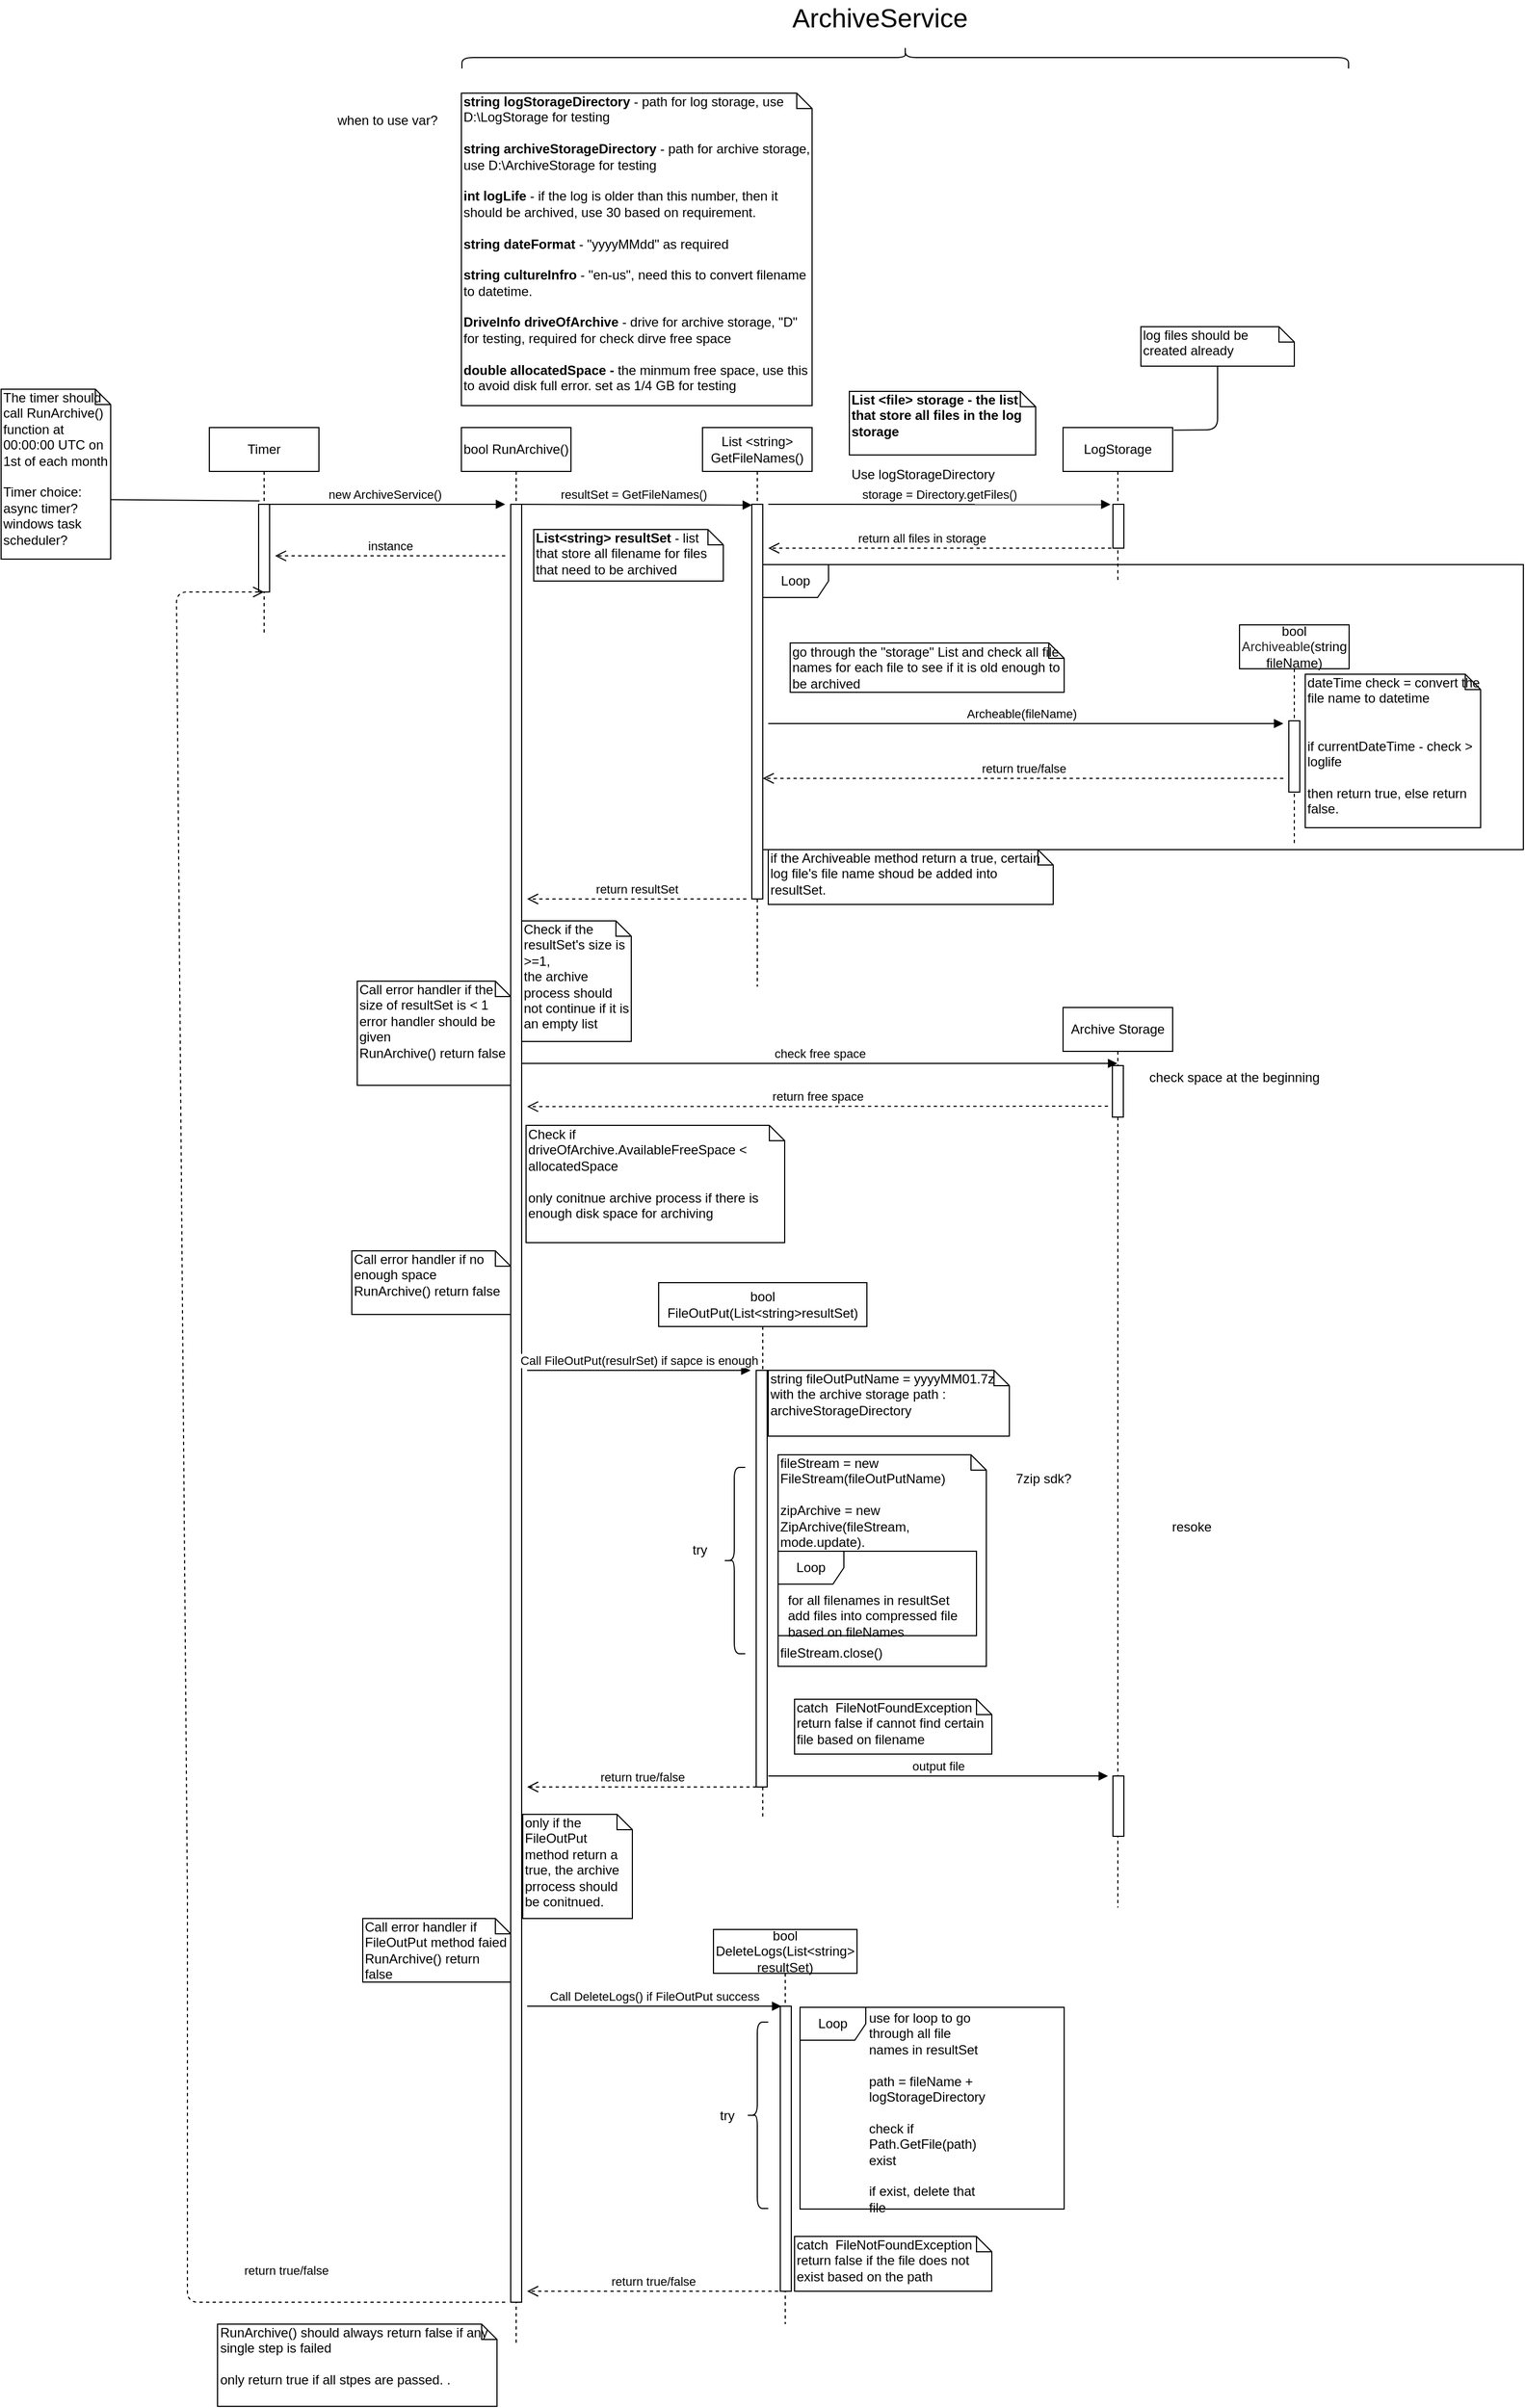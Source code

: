 <mxfile version="12.3.0" type="google" pages="1"><diagram id="E5l_w2CU407vk_3P6Jwm" name="Page-1"><mxGraphModel dx="2957" dy="1990" grid="1" gridSize="10" guides="1" tooltips="1" connect="1" arrows="1" fold="1" page="1" pageScale="1" pageWidth="850" pageHeight="1100" math="0" shadow="0"><root><mxCell id="0"/><mxCell id="1" parent="0"/><mxCell id="uNK2dcy5OQRHHUm-rOzJ-7" value="Loop" style="shape=umlFrame;whiteSpace=wrap;html=1;" parent="1" vertex="1"><mxGeometry x="559" y="1461" width="241" height="184" as="geometry"/></mxCell><mxCell id="OjsVHuX4lb_IaZjOLAwM-1" value="Timer" style="shape=umlLifeline;perimeter=lifelinePerimeter;whiteSpace=wrap;html=1;container=1;collapsible=0;recursiveResize=0;outlineConnect=0;" parent="1" vertex="1"><mxGeometry x="20" y="20" width="100" height="190" as="geometry"/></mxCell><mxCell id="OjsVHuX4lb_IaZjOLAwM-10" value="" style="html=1;points=[];perimeter=orthogonalPerimeter;" parent="OjsVHuX4lb_IaZjOLAwM-1" vertex="1"><mxGeometry x="45" y="70" width="10" height="80" as="geometry"/></mxCell><mxCell id="OjsVHuX4lb_IaZjOLAwM-2" value="bool RunArchive()" style="shape=umlLifeline;perimeter=lifelinePerimeter;whiteSpace=wrap;html=1;container=1;collapsible=0;recursiveResize=0;outlineConnect=0;" parent="1" vertex="1"><mxGeometry x="250" y="20" width="100" height="1750" as="geometry"/></mxCell><mxCell id="OjsVHuX4lb_IaZjOLAwM-11" value="" style="html=1;points=[];perimeter=orthogonalPerimeter;" parent="OjsVHuX4lb_IaZjOLAwM-2" vertex="1"><mxGeometry x="45" y="70" width="10" height="1640" as="geometry"/></mxCell><mxCell id="OjsVHuX4lb_IaZjOLAwM-3" value="List &amp;lt;string&amp;gt; GetFileNames()" style="shape=umlLifeline;perimeter=lifelinePerimeter;whiteSpace=wrap;html=1;container=1;collapsible=0;recursiveResize=0;outlineConnect=0;" parent="1" vertex="1"><mxGeometry x="470" y="20" width="100" height="510" as="geometry"/></mxCell><mxCell id="OjsVHuX4lb_IaZjOLAwM-13" value="" style="html=1;points=[];perimeter=orthogonalPerimeter;" parent="OjsVHuX4lb_IaZjOLAwM-3" vertex="1"><mxGeometry x="45" y="70" width="10" height="360" as="geometry"/></mxCell><mxCell id="OjsVHuX4lb_IaZjOLAwM-4" value="LogStorage" style="shape=umlLifeline;perimeter=lifelinePerimeter;whiteSpace=wrap;html=1;container=1;collapsible=0;recursiveResize=0;outlineConnect=0;" parent="1" vertex="1"><mxGeometry x="799" y="20" width="100" height="140" as="geometry"/></mxCell><mxCell id="OjsVHuX4lb_IaZjOLAwM-15" value="" style="html=1;points=[];perimeter=orthogonalPerimeter;" parent="OjsVHuX4lb_IaZjOLAwM-4" vertex="1"><mxGeometry x="45.5" y="70" width="10" height="40" as="geometry"/></mxCell><mxCell id="OjsVHuX4lb_IaZjOLAwM-8" value="log files should be created already" style="shape=note;whiteSpace=wrap;html=1;size=14;verticalAlign=top;align=left;spacingTop=-6;" parent="1" vertex="1"><mxGeometry x="870" y="-72" width="140" height="36" as="geometry"/></mxCell><mxCell id="OjsVHuX4lb_IaZjOLAwM-9" value="new ArchiveService()" style="html=1;verticalAlign=bottom;endArrow=block;" parent="1" edge="1"><mxGeometry width="80" relative="1" as="geometry"><mxPoint x="70" y="90" as="sourcePoint"/><mxPoint x="290" y="90" as="targetPoint"/></mxGeometry></mxCell><mxCell id="OjsVHuX4lb_IaZjOLAwM-14" value="resultSet = GetFileNames()" style="html=1;verticalAlign=bottom;endArrow=block;entryX=0.02;entryY=0.002;entryDx=0;entryDy=0;entryPerimeter=0;" parent="1" target="OjsVHuX4lb_IaZjOLAwM-13" edge="1"><mxGeometry width="80" relative="1" as="geometry"><mxPoint x="300" y="90" as="sourcePoint"/><mxPoint x="380" y="90" as="targetPoint"/></mxGeometry></mxCell><mxCell id="OjsVHuX4lb_IaZjOLAwM-16" value="storage = Directory.getFiles()" style="html=1;verticalAlign=bottom;endArrow=block;entryX=-0.22;entryY=0.003;entryDx=0;entryDy=0;entryPerimeter=0;" parent="1" target="OjsVHuX4lb_IaZjOLAwM-15" edge="1"><mxGeometry width="80" relative="1" as="geometry"><mxPoint x="530" y="90" as="sourcePoint"/><mxPoint x="710" y="91" as="targetPoint"/></mxGeometry></mxCell><mxCell id="OjsVHuX4lb_IaZjOLAwM-18" value="&lt;font style=&quot;font-size: 12px&quot;&gt;bool &lt;br&gt;&lt;span style=&quot;color: rgb(34 , 34 , 34) ; font-family: &amp;#34;arial&amp;#34; , sans-serif ; text-align: left ; white-space: pre-wrap&quot;&gt;Archiveable&lt;/span&gt;(string fileName)&lt;/font&gt;" style="shape=umlLifeline;perimeter=lifelinePerimeter;whiteSpace=wrap;html=1;container=1;collapsible=0;recursiveResize=0;outlineConnect=0;" parent="1" vertex="1"><mxGeometry x="960" y="200" width="100" height="200" as="geometry"/></mxCell><mxCell id="OjsVHuX4lb_IaZjOLAwM-19" value="" style="html=1;points=[];perimeter=orthogonalPerimeter;" parent="OjsVHuX4lb_IaZjOLAwM-18" vertex="1"><mxGeometry x="45" y="87.5" width="10" height="65" as="geometry"/></mxCell><mxCell id="OjsVHuX4lb_IaZjOLAwM-22" value="" style="endArrow=none;html=1;entryX=0.5;entryY=1;entryDx=0;entryDy=0;entryPerimeter=0;exitX=1.01;exitY=0.017;exitDx=0;exitDy=0;exitPerimeter=0;" parent="1" source="OjsVHuX4lb_IaZjOLAwM-4" target="OjsVHuX4lb_IaZjOLAwM-8" edge="1"><mxGeometry width="50" height="50" relative="1" as="geometry"><mxPoint x="1166" y="100" as="sourcePoint"/><mxPoint x="1080" y="-52.5" as="targetPoint"/><Array as="points"><mxPoint x="940" y="22"/></Array></mxGeometry></mxCell><mxCell id="OjsVHuX4lb_IaZjOLAwM-23" value="return all files in storage" style="html=1;verticalAlign=bottom;endArrow=open;dashed=1;endSize=8;" parent="1" edge="1"><mxGeometry x="0.125" relative="1" as="geometry"><mxPoint x="849" y="130" as="sourcePoint"/><mxPoint x="530" y="130" as="targetPoint"/><mxPoint as="offset"/></mxGeometry></mxCell><mxCell id="OjsVHuX4lb_IaZjOLAwM-24" value="Archeable(fileName)" style="html=1;verticalAlign=bottom;endArrow=block;" parent="1" edge="1"><mxGeometry x="-0.02" width="80" relative="1" as="geometry"><mxPoint x="530" y="290" as="sourcePoint"/><mxPoint x="1000" y="290" as="targetPoint"/><mxPoint as="offset"/></mxGeometry></mxCell><mxCell id="OjsVHuX4lb_IaZjOLAwM-26" value="dateTime check = convert the file name to datetime&amp;nbsp;&lt;br&gt;&lt;br&gt;&lt;br&gt;if currentDateTime - check &amp;gt; loglife&amp;nbsp;&lt;br&gt;&lt;br&gt;then return true, else return false." style="shape=note;whiteSpace=wrap;html=1;size=14;verticalAlign=top;align=left;spacingTop=-6;" parent="1" vertex="1"><mxGeometry x="1020" y="245" width="160" height="140" as="geometry"/></mxCell><mxCell id="OjsVHuX4lb_IaZjOLAwM-28" value="&lt;b&gt;string logStorageDirectory&lt;/b&gt; - path for log storage, use D:\LogStorage for testing&lt;br&gt;&lt;br&gt;&lt;b&gt;string archiveStorageDirectory&lt;/b&gt; - path for archive storage, use D:\ArchiveStorage for testing&lt;br&gt;&lt;br&gt;&lt;b&gt;int logLife&lt;/b&gt; - if the log is older than this number, then it should be archived, use 30 based on requirement.&lt;br&gt;&lt;br&gt;&lt;b&gt;string dateFormat&lt;/b&gt; - &quot;yyyyMMdd&quot; as required&lt;br&gt;&lt;br&gt;&lt;b&gt;string cultureInfro&lt;/b&gt; - &quot;en-us&quot;, need this to convert filename to datetime.&lt;br&gt;&lt;br&gt;&lt;b&gt;DriveInfo driveOfArchive&lt;/b&gt;&amp;nbsp;- drive for archive storage, &quot;D&quot; for testing, required for check dirve free space&lt;br&gt;&lt;br&gt;&lt;b&gt;double allocatedSpace - &lt;/b&gt;the minmum free space, use this to avoid disk full error. set as 1/4 GB for testing&lt;br&gt;&lt;br&gt;&lt;b&gt;&lt;br&gt;&lt;/b&gt;" style="shape=note;whiteSpace=wrap;html=1;size=14;verticalAlign=top;align=left;spacingTop=-6;" parent="1" vertex="1"><mxGeometry x="250" y="-285" width="320" height="285" as="geometry"/></mxCell><mxCell id="OjsVHuX4lb_IaZjOLAwM-30" value="return resultSet" style="html=1;verticalAlign=bottom;endArrow=open;dashed=1;endSize=8;" parent="1" edge="1"><mxGeometry relative="1" as="geometry"><mxPoint x="510" y="450" as="sourcePoint"/><mxPoint x="310" y="450" as="targetPoint"/></mxGeometry></mxCell><mxCell id="OjsVHuX4lb_IaZjOLAwM-33" value="go through the &quot;storage&quot; List and check all file names for each file to see if it is old enough to be archived" style="shape=note;whiteSpace=wrap;html=1;size=14;verticalAlign=top;align=left;spacingTop=-6;" parent="1" vertex="1"><mxGeometry x="550" y="216.5" width="250" height="45" as="geometry"/></mxCell><mxCell id="OjsVHuX4lb_IaZjOLAwM-35" value="Check if the resultSet's size is &amp;gt;=1,&amp;nbsp;&lt;br&gt;the archive process should not continue if it is an empty list" style="shape=note;whiteSpace=wrap;html=1;size=14;verticalAlign=top;align=left;spacingTop=-6;" parent="1" vertex="1"><mxGeometry x="305" y="470" width="100" height="110" as="geometry"/></mxCell><mxCell id="OjsVHuX4lb_IaZjOLAwM-36" value="bool FileOutPut(List&amp;lt;string&amp;gt;resultSet)" style="shape=umlLifeline;perimeter=lifelinePerimeter;whiteSpace=wrap;html=1;container=1;collapsible=0;recursiveResize=0;outlineConnect=0;" parent="1" vertex="1"><mxGeometry x="430" y="800" width="190" height="490" as="geometry"/></mxCell><mxCell id="OjsVHuX4lb_IaZjOLAwM-38" value="" style="html=1;points=[];perimeter=orthogonalPerimeter;" parent="OjsVHuX4lb_IaZjOLAwM-36" vertex="1"><mxGeometry x="89" y="80" width="10" height="380" as="geometry"/></mxCell><mxCell id="OjsVHuX4lb_IaZjOLAwM-39" value="bool DeleteLogs(List&amp;lt;string&amp;gt; resultSet)" style="shape=umlLifeline;perimeter=lifelinePerimeter;whiteSpace=wrap;html=1;container=1;collapsible=0;recursiveResize=0;outlineConnect=0;" parent="1" vertex="1"><mxGeometry x="480" y="1390" width="131" height="360" as="geometry"/></mxCell><mxCell id="t52rUq7b_vPN8AQxqLV3-57" value="" style="html=1;points=[];perimeter=orthogonalPerimeter;" parent="OjsVHuX4lb_IaZjOLAwM-39" vertex="1"><mxGeometry x="61" y="70" width="10" height="260" as="geometry"/></mxCell><mxCell id="t52rUq7b_vPN8AQxqLV3-1" value="The timer should call RunArchive() function at 00:00:00 UTC on 1st of each month&lt;br&gt;&lt;br&gt;Timer choice:&lt;br&gt;async timer?&lt;br&gt;windows task scheduler?&amp;nbsp;" style="shape=note;whiteSpace=wrap;html=1;size=14;verticalAlign=top;align=left;spacingTop=-6;" parent="1" vertex="1"><mxGeometry x="-170" y="-15" width="100" height="155" as="geometry"/></mxCell><mxCell id="t52rUq7b_vPN8AQxqLV3-2" value="" style="endArrow=none;html=1;entryX=0.086;entryY=-0.039;entryDx=0;entryDy=0;entryPerimeter=0;exitX=0.999;exitY=0.65;exitDx=0;exitDy=0;exitPerimeter=0;" parent="1" source="t52rUq7b_vPN8AQxqLV3-1" target="OjsVHuX4lb_IaZjOLAwM-10" edge="1"><mxGeometry width="50" height="50" relative="1" as="geometry"><mxPoint x="-40" y="123" as="sourcePoint"/><mxPoint x="10" y="73" as="targetPoint"/></mxGeometry></mxCell><mxCell id="t52rUq7b_vPN8AQxqLV3-15" value="&lt;b&gt;List &amp;lt;file&amp;gt; storage - the list that store all files in the log storage&lt;/b&gt;" style="shape=note;whiteSpace=wrap;html=1;size=14;verticalAlign=top;align=left;spacingTop=-6;" parent="1" vertex="1"><mxGeometry x="604" y="-13" width="170" height="58" as="geometry"/></mxCell><mxCell id="t52rUq7b_vPN8AQxqLV3-16" value="Use logStorageDirectory" style="text;html=1;resizable=0;points=[];autosize=1;align=left;verticalAlign=top;spacingTop=-4;" parent="1" vertex="1"><mxGeometry x="604" y="52.5" width="150" height="20" as="geometry"/></mxCell><mxCell id="t52rUq7b_vPN8AQxqLV3-18" value="return true/false" style="html=1;verticalAlign=bottom;endArrow=open;dashed=1;endSize=8;" parent="1" edge="1"><mxGeometry relative="1" as="geometry"><mxPoint x="1000" y="340" as="sourcePoint"/><mxPoint x="525" y="340" as="targetPoint"/></mxGeometry></mxCell><mxCell id="t52rUq7b_vPN8AQxqLV3-21" value="if the Archiveable method return a true, certain log file's file name shoud be added into&amp;nbsp;&lt;br&gt;resultSet." style="shape=note;whiteSpace=wrap;html=1;size=14;verticalAlign=top;align=left;spacingTop=-6;" parent="1" vertex="1"><mxGeometry x="530" y="405" width="260" height="50" as="geometry"/></mxCell><mxCell id="t52rUq7b_vPN8AQxqLV3-25" value="Call error handler if the size of resultSet is &amp;lt; 1&lt;br&gt;error handler should be given&lt;br&gt;RunArchive() return false&amp;nbsp;" style="shape=note;whiteSpace=wrap;html=1;size=14;verticalAlign=top;align=left;spacingTop=-6;" parent="1" vertex="1"><mxGeometry x="155" y="525" width="140" height="95" as="geometry"/></mxCell><mxCell id="t52rUq7b_vPN8AQxqLV3-30" value="when to use var?&amp;nbsp;" style="text;html=1;resizable=0;points=[];autosize=1;align=left;verticalAlign=top;spacingTop=-4;" parent="1" vertex="1"><mxGeometry x="135" y="-270" width="110" height="20" as="geometry"/></mxCell><mxCell id="t52rUq7b_vPN8AQxqLV3-31" value="Check if driveOfArchive.AvailableFreeSpace &amp;lt; allocatedSpace&lt;br&gt;&lt;br&gt;only conitnue archive process if there is enough disk space for archiving" style="shape=note;whiteSpace=wrap;html=1;size=14;verticalAlign=top;align=left;spacingTop=-6;" parent="1" vertex="1"><mxGeometry x="309" y="656.5" width="236" height="107" as="geometry"/></mxCell><mxCell id="t52rUq7b_vPN8AQxqLV3-33" value="Call error handler if no enough space&lt;br&gt;RunArchive() return false" style="shape=note;whiteSpace=wrap;html=1;size=14;verticalAlign=top;align=left;spacingTop=-6;" parent="1" vertex="1"><mxGeometry x="150" y="771" width="145" height="58" as="geometry"/></mxCell><mxCell id="t52rUq7b_vPN8AQxqLV3-35" value="Call FileOutPut(resulrSet) if sapce is enough" style="html=1;verticalAlign=bottom;endArrow=block;entryX=-0.514;entryY=0;entryDx=0;entryDy=0;entryPerimeter=0;" parent="1" target="OjsVHuX4lb_IaZjOLAwM-38" edge="1"><mxGeometry width="80" relative="1" as="geometry"><mxPoint x="310" y="880" as="sourcePoint"/><mxPoint x="464.5" y="870" as="targetPoint"/></mxGeometry></mxCell><mxCell id="t52rUq7b_vPN8AQxqLV3-36" value="string fileOutPutName = yyyyMM01.7z with the archive storage path :&lt;br&gt;archiveStorageDirectory" style="shape=note;whiteSpace=wrap;html=1;size=14;verticalAlign=top;align=left;spacingTop=-6;" parent="1" vertex="1"><mxGeometry x="530" y="880" width="220" height="60" as="geometry"/></mxCell><mxCell id="t52rUq7b_vPN8AQxqLV3-39" value="" style="shape=curlyBracket;whiteSpace=wrap;html=1;rounded=1;" parent="1" vertex="1"><mxGeometry x="489" y="968.5" width="20" height="170" as="geometry"/></mxCell><mxCell id="t52rUq7b_vPN8AQxqLV3-40" value="try" style="text;html=1;resizable=0;points=[];autosize=1;align=left;verticalAlign=top;spacingTop=-4;" parent="1" vertex="1"><mxGeometry x="459" y="1033.5" width="30" height="20" as="geometry"/></mxCell><mxCell id="t52rUq7b_vPN8AQxqLV3-42" value="fileStream = new FileStream(fileOutPutName)&lt;br&gt;&lt;br&gt;zipArchive = new ZipArchive(fileStream, mode.update).&lt;br&gt;&lt;br&gt;&lt;br&gt;&lt;br&gt;&lt;br&gt;&lt;br&gt;&lt;br&gt;fileStream.close()" style="shape=note;whiteSpace=wrap;html=1;size=14;verticalAlign=top;align=left;spacingTop=-6;" parent="1" vertex="1"><mxGeometry x="539" y="957" width="190" height="193" as="geometry"/></mxCell><mxCell id="t52rUq7b_vPN8AQxqLV3-45" value="catch&amp;nbsp; FileNotFoundException&lt;br&gt;return false if cannot find certain file based on filename" style="shape=note;whiteSpace=wrap;html=1;size=14;verticalAlign=top;align=left;spacingTop=-6;" parent="1" vertex="1"><mxGeometry x="554" y="1180" width="180" height="50" as="geometry"/></mxCell><mxCell id="t52rUq7b_vPN8AQxqLV3-47" value="return true/false" style="html=1;verticalAlign=bottom;endArrow=open;dashed=1;endSize=8;exitX=0;exitY=1;exitDx=0;exitDy=0;exitPerimeter=0;" parent="1" source="OjsVHuX4lb_IaZjOLAwM-38" edge="1"><mxGeometry relative="1" as="geometry"><mxPoint x="530" y="1260" as="sourcePoint"/><mxPoint x="310" y="1260" as="targetPoint"/></mxGeometry></mxCell><mxCell id="t52rUq7b_vPN8AQxqLV3-49" value="only if the FileOutPut method return a true, the archive prrocess should be conitnued." style="shape=note;whiteSpace=wrap;html=1;size=14;verticalAlign=top;align=left;spacingTop=-6;" parent="1" vertex="1"><mxGeometry x="306" y="1285" width="100" height="95" as="geometry"/></mxCell><mxCell id="t52rUq7b_vPN8AQxqLV3-51" value="Call error handler if FileOutPut method faied&lt;br&gt;RunArchive() return false" style="shape=note;whiteSpace=wrap;html=1;size=14;verticalAlign=top;align=left;spacingTop=-6;" parent="1" vertex="1"><mxGeometry x="160" y="1380" width="135" height="58" as="geometry"/></mxCell><mxCell id="t52rUq7b_vPN8AQxqLV3-58" value="Call DeleteLogs() if FileOutPut success" style="html=1;verticalAlign=bottom;endArrow=block;" parent="1" edge="1"><mxGeometry width="80" relative="1" as="geometry"><mxPoint x="310" y="1460" as="sourcePoint"/><mxPoint x="542" y="1460" as="targetPoint"/><mxPoint as="offset"/></mxGeometry></mxCell><mxCell id="t52rUq7b_vPN8AQxqLV3-60" value="" style="shape=curlyBracket;whiteSpace=wrap;html=1;rounded=1;" parent="1" vertex="1"><mxGeometry x="510" y="1474.5" width="20" height="170" as="geometry"/></mxCell><mxCell id="t52rUq7b_vPN8AQxqLV3-61" value="try" style="text;html=1;resizable=0;points=[];autosize=1;align=left;verticalAlign=top;spacingTop=-4;" parent="1" vertex="1"><mxGeometry x="484" y="1550" width="30" height="20" as="geometry"/></mxCell><mxCell id="t52rUq7b_vPN8AQxqLV3-62" value="catch&amp;nbsp; FileNotFoundException&lt;br&gt;return false if the file does not exist based on the path" style="shape=note;whiteSpace=wrap;html=1;size=14;verticalAlign=top;align=left;spacingTop=-6;" parent="1" vertex="1"><mxGeometry x="554" y="1670" width="180" height="50" as="geometry"/></mxCell><mxCell id="t52rUq7b_vPN8AQxqLV3-63" value="return true/false" style="html=1;verticalAlign=bottom;endArrow=open;dashed=1;endSize=8;" parent="1" edge="1"><mxGeometry relative="1" as="geometry"><mxPoint x="539" y="1720" as="sourcePoint"/><mxPoint x="310" y="1720" as="targetPoint"/></mxGeometry></mxCell><mxCell id="t52rUq7b_vPN8AQxqLV3-64" value="return true/false" style="html=1;verticalAlign=bottom;endArrow=open;dashed=1;endSize=8;entryX=0.5;entryY=1;entryDx=0;entryDy=0;entryPerimeter=0;" parent="1" target="OjsVHuX4lb_IaZjOLAwM-10" edge="1"><mxGeometry x="-0.793" y="-20" relative="1" as="geometry"><mxPoint x="290" y="1730" as="sourcePoint"/><mxPoint x="60" y="180" as="targetPoint"/><Array as="points"><mxPoint y="1730"/><mxPoint y="1360"/><mxPoint x="-10" y="170"/></Array><mxPoint as="offset"/></mxGeometry></mxCell><mxCell id="t52rUq7b_vPN8AQxqLV3-65" value="RunArchive() should always return false if any single step is failed&lt;br&gt;&lt;br&gt;only return true if all stpes are passed. .&amp;nbsp;" style="shape=note;whiteSpace=wrap;html=1;size=14;verticalAlign=top;align=left;spacingTop=-6;" parent="1" vertex="1"><mxGeometry x="27.5" y="1750" width="255" height="75" as="geometry"/></mxCell><mxCell id="t52rUq7b_vPN8AQxqLV3-66" value="" style="shape=curlyBracket;whiteSpace=wrap;html=1;rounded=1;rotation=90;" parent="1" vertex="1"><mxGeometry x="645" y="-722" width="20" height="809" as="geometry"/></mxCell><mxCell id="t52rUq7b_vPN8AQxqLV3-67" value="&lt;font style=&quot;font-size: 24px&quot;&gt;ArchiveService&lt;/font&gt;" style="text;html=1;resizable=0;points=[];autosize=1;align=left;verticalAlign=top;spacingTop=-4;" parent="1" vertex="1"><mxGeometry x="550" y="-370" width="180" height="20" as="geometry"/></mxCell><mxCell id="t52rUq7b_vPN8AQxqLV3-68" value="Archive Storage" style="shape=umlLifeline;perimeter=lifelinePerimeter;whiteSpace=wrap;html=1;container=1;collapsible=0;recursiveResize=0;outlineConnect=0;" parent="1" vertex="1"><mxGeometry x="799" y="549" width="100" height="821" as="geometry"/></mxCell><mxCell id="t52rUq7b_vPN8AQxqLV3-69" value="" style="html=1;points=[];perimeter=orthogonalPerimeter;" parent="t52rUq7b_vPN8AQxqLV3-68" vertex="1"><mxGeometry x="45" y="53" width="10" height="47" as="geometry"/></mxCell><mxCell id="uNK2dcy5OQRHHUm-rOzJ-21" value="" style="html=1;points=[];perimeter=orthogonalPerimeter;" parent="t52rUq7b_vPN8AQxqLV3-68" vertex="1"><mxGeometry x="45.5" y="701" width="10" height="55" as="geometry"/></mxCell><mxCell id="t52rUq7b_vPN8AQxqLV3-70" value="output file" style="html=1;verticalAlign=bottom;endArrow=block;" parent="1" edge="1"><mxGeometry width="80" relative="1" as="geometry"><mxPoint x="530" y="1250" as="sourcePoint"/><mxPoint x="840" y="1250" as="targetPoint"/><Array as="points"/></mxGeometry></mxCell><mxCell id="t52rUq7b_vPN8AQxqLV3-71" value="check free space" style="html=1;verticalAlign=bottom;endArrow=block;" parent="1" target="t52rUq7b_vPN8AQxqLV3-68" edge="1"><mxGeometry width="80" relative="1" as="geometry"><mxPoint x="305" y="600" as="sourcePoint"/><mxPoint x="385" y="600" as="targetPoint"/></mxGeometry></mxCell><mxCell id="t52rUq7b_vPN8AQxqLV3-72" value="return free space" style="html=1;verticalAlign=bottom;endArrow=open;dashed=1;endSize=8;entryX=1.5;entryY=0.335;entryDx=0;entryDy=0;entryPerimeter=0;" parent="1" target="OjsVHuX4lb_IaZjOLAwM-11" edge="1"><mxGeometry relative="1" as="geometry"><mxPoint x="840" y="639" as="sourcePoint"/><mxPoint x="600" y="640" as="targetPoint"/></mxGeometry></mxCell><mxCell id="uNK2dcy5OQRHHUm-rOzJ-2" value="7zip sdk?" style="text;html=1;resizable=0;points=[];autosize=1;align=left;verticalAlign=top;spacingTop=-4;" parent="1" vertex="1"><mxGeometry x="754" y="968.5" width="70" height="20" as="geometry"/></mxCell><mxCell id="uNK2dcy5OQRHHUm-rOzJ-3" value="&lt;b&gt;List&amp;lt;string&amp;gt; resultSet&amp;nbsp;&lt;/b&gt;- list that store all filename for files that need to be archived" style="shape=note;whiteSpace=wrap;html=1;size=14;verticalAlign=top;align=left;spacingTop=-6;" parent="1" vertex="1"><mxGeometry x="316" y="113" width="173" height="47" as="geometry"/></mxCell><mxCell id="uNK2dcy5OQRHHUm-rOzJ-5" value="Loop" style="shape=umlFrame;whiteSpace=wrap;html=1;" parent="1" vertex="1"><mxGeometry x="525" y="145" width="694" height="260" as="geometry"/></mxCell><mxCell id="uNK2dcy5OQRHHUm-rOzJ-9" value="&lt;span style=&quot;white-space: normal&quot;&gt;use for loop to go through all file names in resultSet&lt;/span&gt;&lt;br style=&quot;white-space: normal&quot;&gt;&lt;br style=&quot;white-space: normal&quot;&gt;&lt;span style=&quot;white-space: normal&quot;&gt;path = fileName + logStorageDirectory&lt;/span&gt;&lt;br style=&quot;white-space: normal&quot;&gt;&lt;br style=&quot;white-space: normal&quot;&gt;&lt;span style=&quot;white-space: normal&quot;&gt;check if Path.GetFile(path) exist&lt;/span&gt;&lt;br style=&quot;white-space: normal&quot;&gt;&lt;br style=&quot;white-space: normal&quot;&gt;&lt;span style=&quot;white-space: normal&quot;&gt;if exist, delete that file&lt;/span&gt;" style="text;html=1;resizable=0;points=[];autosize=1;align=left;verticalAlign=top;spacingTop=-4;" parent="1" vertex="1"><mxGeometry x="620" y="1461" width="290" height="100" as="geometry"/></mxCell><mxCell id="uNK2dcy5OQRHHUm-rOzJ-14" value="Loop" style="shape=umlFrame;whiteSpace=wrap;html=1;" parent="1" vertex="1"><mxGeometry x="539" y="1045" width="181" height="77" as="geometry"/></mxCell><mxCell id="uNK2dcy5OQRHHUm-rOzJ-18" value="for all filenames in resultSet&lt;br&gt;add files into compressed file &lt;br&gt;based on fileNames" style="text;html=1;resizable=0;points=[];autosize=1;align=left;verticalAlign=top;spacingTop=-4;" parent="1" vertex="1"><mxGeometry x="545.5" y="1079.5" width="170" height="40" as="geometry"/></mxCell><mxCell id="eIgbK34OVJC9-1FTjeCx-1" value="instance" style="html=1;verticalAlign=bottom;endArrow=open;dashed=1;endSize=8;entryX=1.5;entryY=0.588;entryDx=0;entryDy=0;entryPerimeter=0;" parent="1" target="OjsVHuX4lb_IaZjOLAwM-10" edge="1"><mxGeometry relative="1" as="geometry"><mxPoint x="290" y="137" as="sourcePoint"/><mxPoint x="187.5" y="137" as="targetPoint"/></mxGeometry></mxCell><mxCell id="eIgbK34OVJC9-1FTjeCx-5" value="resoke" style="text;html=1;align=center;verticalAlign=middle;resizable=0;points=[];;autosize=1;" parent="1" vertex="1"><mxGeometry x="891" y="1013" width="50" height="20" as="geometry"/></mxCell><mxCell id="eIgbK34OVJC9-1FTjeCx-6" value="check space at the beginning" style="text;html=1;align=center;verticalAlign=middle;resizable=0;points=[];;autosize=1;" parent="1" vertex="1"><mxGeometry x="870" y="603" width="170" height="20" as="geometry"/></mxCell></root></mxGraphModel></diagram></mxfile>